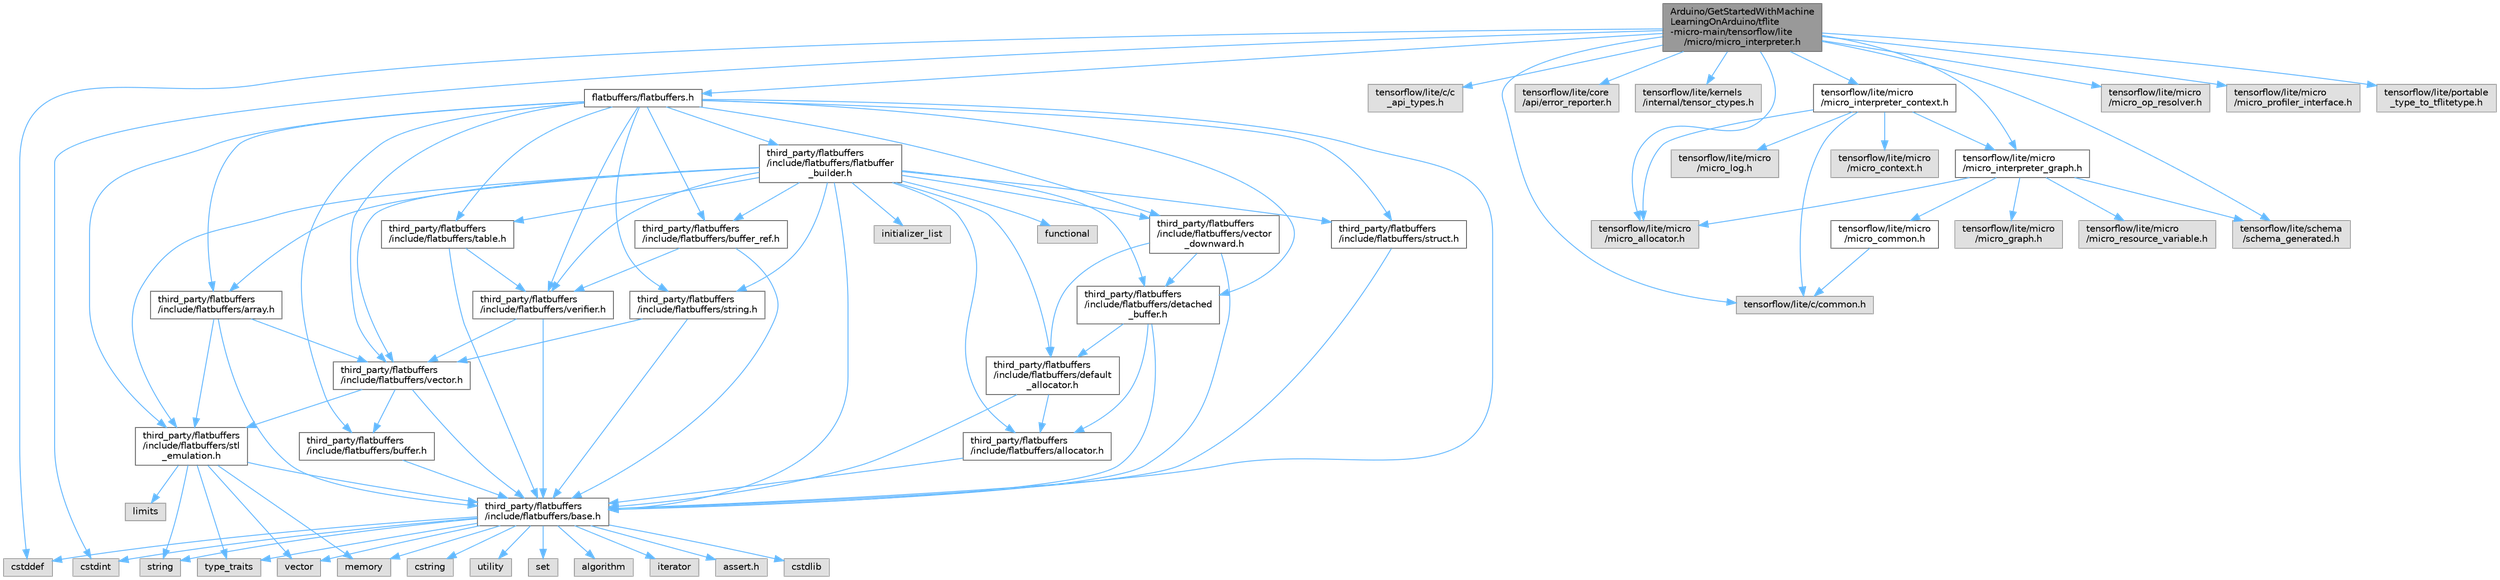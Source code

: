 digraph "Arduino/GetStartedWithMachineLearningOnArduino/tflite-micro-main/tensorflow/lite/micro/micro_interpreter.h"
{
 // LATEX_PDF_SIZE
  bgcolor="transparent";
  edge [fontname=Helvetica,fontsize=10,labelfontname=Helvetica,labelfontsize=10];
  node [fontname=Helvetica,fontsize=10,shape=box,height=0.2,width=0.4];
  Node1 [id="Node000001",label="Arduino/GetStartedWithMachine\lLearningOnArduino/tflite\l-micro-main/tensorflow/lite\l/micro/micro_interpreter.h",height=0.2,width=0.4,color="gray40", fillcolor="grey60", style="filled", fontcolor="black",tooltip=" "];
  Node1 -> Node2 [id="edge98_Node000001_Node000002",color="steelblue1",style="solid",tooltip=" "];
  Node2 [id="Node000002",label="cstddef",height=0.2,width=0.4,color="grey60", fillcolor="#E0E0E0", style="filled",tooltip=" "];
  Node1 -> Node3 [id="edge99_Node000001_Node000003",color="steelblue1",style="solid",tooltip=" "];
  Node3 [id="Node000003",label="cstdint",height=0.2,width=0.4,color="grey60", fillcolor="#E0E0E0", style="filled",tooltip=" "];
  Node1 -> Node4 [id="edge100_Node000001_Node000004",color="steelblue1",style="solid",tooltip=" "];
  Node4 [id="Node000004",label="flatbuffers/flatbuffers.h",height=0.2,width=0.4,color="grey40", fillcolor="white", style="filled",URL="$flatbuffers_8h.html",tooltip=" "];
  Node4 -> Node5 [id="edge101_Node000004_Node000005",color="steelblue1",style="solid",tooltip=" "];
  Node5 [id="Node000005",label="third_party/flatbuffers\l/include/flatbuffers/array.h",height=0.2,width=0.4,color="grey40", fillcolor="white", style="filled",URL="$tflite-micro-arduino-examples-main_2src_2third__party_2flatbuffers_2include_2flatbuffers_2array_8h.html",tooltip=" "];
  Node5 -> Node6 [id="edge102_Node000005_Node000006",color="steelblue1",style="solid",tooltip=" "];
  Node6 [id="Node000006",label="third_party/flatbuffers\l/include/flatbuffers/base.h",height=0.2,width=0.4,color="grey40", fillcolor="white", style="filled",URL="$base_8h.html",tooltip=" "];
  Node6 -> Node7 [id="edge103_Node000006_Node000007",color="steelblue1",style="solid",tooltip=" "];
  Node7 [id="Node000007",label="assert.h",height=0.2,width=0.4,color="grey60", fillcolor="#E0E0E0", style="filled",tooltip=" "];
  Node6 -> Node3 [id="edge104_Node000006_Node000003",color="steelblue1",style="solid",tooltip=" "];
  Node6 -> Node2 [id="edge105_Node000006_Node000002",color="steelblue1",style="solid",tooltip=" "];
  Node6 -> Node8 [id="edge106_Node000006_Node000008",color="steelblue1",style="solid",tooltip=" "];
  Node8 [id="Node000008",label="cstdlib",height=0.2,width=0.4,color="grey60", fillcolor="#E0E0E0", style="filled",tooltip=" "];
  Node6 -> Node9 [id="edge107_Node000006_Node000009",color="steelblue1",style="solid",tooltip=" "];
  Node9 [id="Node000009",label="cstring",height=0.2,width=0.4,color="grey60", fillcolor="#E0E0E0", style="filled",tooltip=" "];
  Node6 -> Node10 [id="edge108_Node000006_Node000010",color="steelblue1",style="solid",tooltip=" "];
  Node10 [id="Node000010",label="utility",height=0.2,width=0.4,color="grey60", fillcolor="#E0E0E0", style="filled",tooltip=" "];
  Node6 -> Node11 [id="edge109_Node000006_Node000011",color="steelblue1",style="solid",tooltip=" "];
  Node11 [id="Node000011",label="string",height=0.2,width=0.4,color="grey60", fillcolor="#E0E0E0", style="filled",tooltip=" "];
  Node6 -> Node12 [id="edge110_Node000006_Node000012",color="steelblue1",style="solid",tooltip=" "];
  Node12 [id="Node000012",label="type_traits",height=0.2,width=0.4,color="grey60", fillcolor="#E0E0E0", style="filled",tooltip=" "];
  Node6 -> Node13 [id="edge111_Node000006_Node000013",color="steelblue1",style="solid",tooltip=" "];
  Node13 [id="Node000013",label="vector",height=0.2,width=0.4,color="grey60", fillcolor="#E0E0E0", style="filled",tooltip=" "];
  Node6 -> Node14 [id="edge112_Node000006_Node000014",color="steelblue1",style="solid",tooltip=" "];
  Node14 [id="Node000014",label="set",height=0.2,width=0.4,color="grey60", fillcolor="#E0E0E0", style="filled",tooltip=" "];
  Node6 -> Node15 [id="edge113_Node000006_Node000015",color="steelblue1",style="solid",tooltip=" "];
  Node15 [id="Node000015",label="algorithm",height=0.2,width=0.4,color="grey60", fillcolor="#E0E0E0", style="filled",tooltip=" "];
  Node6 -> Node16 [id="edge114_Node000006_Node000016",color="steelblue1",style="solid",tooltip=" "];
  Node16 [id="Node000016",label="iterator",height=0.2,width=0.4,color="grey60", fillcolor="#E0E0E0", style="filled",tooltip=" "];
  Node6 -> Node17 [id="edge115_Node000006_Node000017",color="steelblue1",style="solid",tooltip=" "];
  Node17 [id="Node000017",label="memory",height=0.2,width=0.4,color="grey60", fillcolor="#E0E0E0", style="filled",tooltip=" "];
  Node5 -> Node18 [id="edge116_Node000005_Node000018",color="steelblue1",style="solid",tooltip=" "];
  Node18 [id="Node000018",label="third_party/flatbuffers\l/include/flatbuffers/stl\l_emulation.h",height=0.2,width=0.4,color="grey40", fillcolor="white", style="filled",URL="$stl__emulation_8h.html",tooltip=" "];
  Node18 -> Node6 [id="edge117_Node000018_Node000006",color="steelblue1",style="solid",tooltip=" "];
  Node18 -> Node11 [id="edge118_Node000018_Node000011",color="steelblue1",style="solid",tooltip=" "];
  Node18 -> Node12 [id="edge119_Node000018_Node000012",color="steelblue1",style="solid",tooltip=" "];
  Node18 -> Node13 [id="edge120_Node000018_Node000013",color="steelblue1",style="solid",tooltip=" "];
  Node18 -> Node17 [id="edge121_Node000018_Node000017",color="steelblue1",style="solid",tooltip=" "];
  Node18 -> Node19 [id="edge122_Node000018_Node000019",color="steelblue1",style="solid",tooltip=" "];
  Node19 [id="Node000019",label="limits",height=0.2,width=0.4,color="grey60", fillcolor="#E0E0E0", style="filled",tooltip=" "];
  Node5 -> Node20 [id="edge123_Node000005_Node000020",color="steelblue1",style="solid",tooltip=" "];
  Node20 [id="Node000020",label="third_party/flatbuffers\l/include/flatbuffers/vector.h",height=0.2,width=0.4,color="grey40", fillcolor="white", style="filled",URL="$vector_8h.html",tooltip=" "];
  Node20 -> Node6 [id="edge124_Node000020_Node000006",color="steelblue1",style="solid",tooltip=" "];
  Node20 -> Node21 [id="edge125_Node000020_Node000021",color="steelblue1",style="solid",tooltip=" "];
  Node21 [id="Node000021",label="third_party/flatbuffers\l/include/flatbuffers/buffer.h",height=0.2,width=0.4,color="grey40", fillcolor="white", style="filled",URL="$buffer_8h.html",tooltip=" "];
  Node21 -> Node6 [id="edge126_Node000021_Node000006",color="steelblue1",style="solid",tooltip=" "];
  Node20 -> Node18 [id="edge127_Node000020_Node000018",color="steelblue1",style="solid",tooltip=" "];
  Node4 -> Node6 [id="edge128_Node000004_Node000006",color="steelblue1",style="solid",tooltip=" "];
  Node4 -> Node21 [id="edge129_Node000004_Node000021",color="steelblue1",style="solid",tooltip=" "];
  Node4 -> Node22 [id="edge130_Node000004_Node000022",color="steelblue1",style="solid",tooltip=" "];
  Node22 [id="Node000022",label="third_party/flatbuffers\l/include/flatbuffers/buffer_ref.h",height=0.2,width=0.4,color="grey40", fillcolor="white", style="filled",URL="$buffer__ref_8h.html",tooltip=" "];
  Node22 -> Node6 [id="edge131_Node000022_Node000006",color="steelblue1",style="solid",tooltip=" "];
  Node22 -> Node23 [id="edge132_Node000022_Node000023",color="steelblue1",style="solid",tooltip=" "];
  Node23 [id="Node000023",label="third_party/flatbuffers\l/include/flatbuffers/verifier.h",height=0.2,width=0.4,color="grey40", fillcolor="white", style="filled",URL="$verifier_8h.html",tooltip=" "];
  Node23 -> Node6 [id="edge133_Node000023_Node000006",color="steelblue1",style="solid",tooltip=" "];
  Node23 -> Node20 [id="edge134_Node000023_Node000020",color="steelblue1",style="solid",tooltip=" "];
  Node4 -> Node24 [id="edge135_Node000004_Node000024",color="steelblue1",style="solid",tooltip=" "];
  Node24 [id="Node000024",label="third_party/flatbuffers\l/include/flatbuffers/detached\l_buffer.h",height=0.2,width=0.4,color="grey40", fillcolor="white", style="filled",URL="$detached__buffer_8h.html",tooltip=" "];
  Node24 -> Node25 [id="edge136_Node000024_Node000025",color="steelblue1",style="solid",tooltip=" "];
  Node25 [id="Node000025",label="third_party/flatbuffers\l/include/flatbuffers/allocator.h",height=0.2,width=0.4,color="grey40", fillcolor="white", style="filled",URL="$allocator_8h.html",tooltip=" "];
  Node25 -> Node6 [id="edge137_Node000025_Node000006",color="steelblue1",style="solid",tooltip=" "];
  Node24 -> Node6 [id="edge138_Node000024_Node000006",color="steelblue1",style="solid",tooltip=" "];
  Node24 -> Node26 [id="edge139_Node000024_Node000026",color="steelblue1",style="solid",tooltip=" "];
  Node26 [id="Node000026",label="third_party/flatbuffers\l/include/flatbuffers/default\l_allocator.h",height=0.2,width=0.4,color="grey40", fillcolor="white", style="filled",URL="$default__allocator_8h.html",tooltip=" "];
  Node26 -> Node25 [id="edge140_Node000026_Node000025",color="steelblue1",style="solid",tooltip=" "];
  Node26 -> Node6 [id="edge141_Node000026_Node000006",color="steelblue1",style="solid",tooltip=" "];
  Node4 -> Node27 [id="edge142_Node000004_Node000027",color="steelblue1",style="solid",tooltip=" "];
  Node27 [id="Node000027",label="third_party/flatbuffers\l/include/flatbuffers/flatbuffer\l_builder.h",height=0.2,width=0.4,color="grey40", fillcolor="white", style="filled",URL="$flatbuffer__builder_8h.html",tooltip=" "];
  Node27 -> Node28 [id="edge143_Node000027_Node000028",color="steelblue1",style="solid",tooltip=" "];
  Node28 [id="Node000028",label="functional",height=0.2,width=0.4,color="grey60", fillcolor="#E0E0E0", style="filled",tooltip=" "];
  Node27 -> Node29 [id="edge144_Node000027_Node000029",color="steelblue1",style="solid",tooltip=" "];
  Node29 [id="Node000029",label="initializer_list",height=0.2,width=0.4,color="grey60", fillcolor="#E0E0E0", style="filled",tooltip=" "];
  Node27 -> Node25 [id="edge145_Node000027_Node000025",color="steelblue1",style="solid",tooltip=" "];
  Node27 -> Node5 [id="edge146_Node000027_Node000005",color="steelblue1",style="solid",tooltip=" "];
  Node27 -> Node6 [id="edge147_Node000027_Node000006",color="steelblue1",style="solid",tooltip=" "];
  Node27 -> Node22 [id="edge148_Node000027_Node000022",color="steelblue1",style="solid",tooltip=" "];
  Node27 -> Node26 [id="edge149_Node000027_Node000026",color="steelblue1",style="solid",tooltip=" "];
  Node27 -> Node24 [id="edge150_Node000027_Node000024",color="steelblue1",style="solid",tooltip=" "];
  Node27 -> Node18 [id="edge151_Node000027_Node000018",color="steelblue1",style="solid",tooltip=" "];
  Node27 -> Node30 [id="edge152_Node000027_Node000030",color="steelblue1",style="solid",tooltip=" "];
  Node30 [id="Node000030",label="third_party/flatbuffers\l/include/flatbuffers/string.h",height=0.2,width=0.4,color="grey40", fillcolor="white", style="filled",URL="$string_8h.html",tooltip=" "];
  Node30 -> Node6 [id="edge153_Node000030_Node000006",color="steelblue1",style="solid",tooltip=" "];
  Node30 -> Node20 [id="edge154_Node000030_Node000020",color="steelblue1",style="solid",tooltip=" "];
  Node27 -> Node31 [id="edge155_Node000027_Node000031",color="steelblue1",style="solid",tooltip=" "];
  Node31 [id="Node000031",label="third_party/flatbuffers\l/include/flatbuffers/struct.h",height=0.2,width=0.4,color="grey40", fillcolor="white", style="filled",URL="$struct_8h.html",tooltip=" "];
  Node31 -> Node6 [id="edge156_Node000031_Node000006",color="steelblue1",style="solid",tooltip=" "];
  Node27 -> Node32 [id="edge157_Node000027_Node000032",color="steelblue1",style="solid",tooltip=" "];
  Node32 [id="Node000032",label="third_party/flatbuffers\l/include/flatbuffers/table.h",height=0.2,width=0.4,color="grey40", fillcolor="white", style="filled",URL="$table_8h.html",tooltip=" "];
  Node32 -> Node6 [id="edge158_Node000032_Node000006",color="steelblue1",style="solid",tooltip=" "];
  Node32 -> Node23 [id="edge159_Node000032_Node000023",color="steelblue1",style="solid",tooltip=" "];
  Node27 -> Node20 [id="edge160_Node000027_Node000020",color="steelblue1",style="solid",tooltip=" "];
  Node27 -> Node33 [id="edge161_Node000027_Node000033",color="steelblue1",style="solid",tooltip=" "];
  Node33 [id="Node000033",label="third_party/flatbuffers\l/include/flatbuffers/vector\l_downward.h",height=0.2,width=0.4,color="grey40", fillcolor="white", style="filled",URL="$vector__downward_8h.html",tooltip=" "];
  Node33 -> Node6 [id="edge162_Node000033_Node000006",color="steelblue1",style="solid",tooltip=" "];
  Node33 -> Node26 [id="edge163_Node000033_Node000026",color="steelblue1",style="solid",tooltip=" "];
  Node33 -> Node24 [id="edge164_Node000033_Node000024",color="steelblue1",style="solid",tooltip=" "];
  Node27 -> Node23 [id="edge165_Node000027_Node000023",color="steelblue1",style="solid",tooltip=" "];
  Node4 -> Node18 [id="edge166_Node000004_Node000018",color="steelblue1",style="solid",tooltip=" "];
  Node4 -> Node30 [id="edge167_Node000004_Node000030",color="steelblue1",style="solid",tooltip=" "];
  Node4 -> Node31 [id="edge168_Node000004_Node000031",color="steelblue1",style="solid",tooltip=" "];
  Node4 -> Node32 [id="edge169_Node000004_Node000032",color="steelblue1",style="solid",tooltip=" "];
  Node4 -> Node20 [id="edge170_Node000004_Node000020",color="steelblue1",style="solid",tooltip=" "];
  Node4 -> Node33 [id="edge171_Node000004_Node000033",color="steelblue1",style="solid",tooltip=" "];
  Node4 -> Node23 [id="edge172_Node000004_Node000023",color="steelblue1",style="solid",tooltip=" "];
  Node1 -> Node34 [id="edge173_Node000001_Node000034",color="steelblue1",style="solid",tooltip=" "];
  Node34 [id="Node000034",label="tensorflow/lite/c/c\l_api_types.h",height=0.2,width=0.4,color="grey60", fillcolor="#E0E0E0", style="filled",tooltip=" "];
  Node1 -> Node35 [id="edge174_Node000001_Node000035",color="steelblue1",style="solid",tooltip=" "];
  Node35 [id="Node000035",label="tensorflow/lite/c/common.h",height=0.2,width=0.4,color="grey60", fillcolor="#E0E0E0", style="filled",tooltip=" "];
  Node1 -> Node36 [id="edge175_Node000001_Node000036",color="steelblue1",style="solid",tooltip=" "];
  Node36 [id="Node000036",label="tensorflow/lite/core\l/api/error_reporter.h",height=0.2,width=0.4,color="grey60", fillcolor="#E0E0E0", style="filled",tooltip=" "];
  Node1 -> Node37 [id="edge176_Node000001_Node000037",color="steelblue1",style="solid",tooltip=" "];
  Node37 [id="Node000037",label="tensorflow/lite/kernels\l/internal/tensor_ctypes.h",height=0.2,width=0.4,color="grey60", fillcolor="#E0E0E0", style="filled",tooltip=" "];
  Node1 -> Node38 [id="edge177_Node000001_Node000038",color="steelblue1",style="solid",tooltip=" "];
  Node38 [id="Node000038",label="tensorflow/lite/micro\l/micro_allocator.h",height=0.2,width=0.4,color="grey60", fillcolor="#E0E0E0", style="filled",tooltip=" "];
  Node1 -> Node39 [id="edge178_Node000001_Node000039",color="steelblue1",style="solid",tooltip=" "];
  Node39 [id="Node000039",label="tensorflow/lite/micro\l/micro_interpreter_context.h",height=0.2,width=0.4,color="grey40", fillcolor="white", style="filled",URL="$micro__interpreter__context_8h.html",tooltip=" "];
  Node39 -> Node35 [id="edge179_Node000039_Node000035",color="steelblue1",style="solid",tooltip=" "];
  Node39 -> Node38 [id="edge180_Node000039_Node000038",color="steelblue1",style="solid",tooltip=" "];
  Node39 -> Node40 [id="edge181_Node000039_Node000040",color="steelblue1",style="solid",tooltip=" "];
  Node40 [id="Node000040",label="tensorflow/lite/micro\l/micro_context.h",height=0.2,width=0.4,color="grey60", fillcolor="#E0E0E0", style="filled",tooltip=" "];
  Node39 -> Node41 [id="edge182_Node000039_Node000041",color="steelblue1",style="solid",tooltip=" "];
  Node41 [id="Node000041",label="tensorflow/lite/micro\l/micro_interpreter_graph.h",height=0.2,width=0.4,color="grey40", fillcolor="white", style="filled",URL="$micro__interpreter__graph_8h.html",tooltip=" "];
  Node41 -> Node38 [id="edge183_Node000041_Node000038",color="steelblue1",style="solid",tooltip=" "];
  Node41 -> Node42 [id="edge184_Node000041_Node000042",color="steelblue1",style="solid",tooltip=" "];
  Node42 [id="Node000042",label="tensorflow/lite/micro\l/micro_common.h",height=0.2,width=0.4,color="grey40", fillcolor="white", style="filled",URL="$micro__common_8h.html",tooltip=" "];
  Node42 -> Node35 [id="edge185_Node000042_Node000035",color="steelblue1",style="solid",tooltip=" "];
  Node41 -> Node43 [id="edge186_Node000041_Node000043",color="steelblue1",style="solid",tooltip=" "];
  Node43 [id="Node000043",label="tensorflow/lite/micro\l/micro_graph.h",height=0.2,width=0.4,color="grey60", fillcolor="#E0E0E0", style="filled",tooltip=" "];
  Node41 -> Node44 [id="edge187_Node000041_Node000044",color="steelblue1",style="solid",tooltip=" "];
  Node44 [id="Node000044",label="tensorflow/lite/micro\l/micro_resource_variable.h",height=0.2,width=0.4,color="grey60", fillcolor="#E0E0E0", style="filled",tooltip=" "];
  Node41 -> Node45 [id="edge188_Node000041_Node000045",color="steelblue1",style="solid",tooltip=" "];
  Node45 [id="Node000045",label="tensorflow/lite/schema\l/schema_generated.h",height=0.2,width=0.4,color="grey60", fillcolor="#E0E0E0", style="filled",tooltip=" "];
  Node39 -> Node46 [id="edge189_Node000039_Node000046",color="steelblue1",style="solid",tooltip=" "];
  Node46 [id="Node000046",label="tensorflow/lite/micro\l/micro_log.h",height=0.2,width=0.4,color="grey60", fillcolor="#E0E0E0", style="filled",tooltip=" "];
  Node1 -> Node41 [id="edge190_Node000001_Node000041",color="steelblue1",style="solid",tooltip=" "];
  Node1 -> Node47 [id="edge191_Node000001_Node000047",color="steelblue1",style="solid",tooltip=" "];
  Node47 [id="Node000047",label="tensorflow/lite/micro\l/micro_op_resolver.h",height=0.2,width=0.4,color="grey60", fillcolor="#E0E0E0", style="filled",tooltip=" "];
  Node1 -> Node48 [id="edge192_Node000001_Node000048",color="steelblue1",style="solid",tooltip=" "];
  Node48 [id="Node000048",label="tensorflow/lite/micro\l/micro_profiler_interface.h",height=0.2,width=0.4,color="grey60", fillcolor="#E0E0E0", style="filled",tooltip=" "];
  Node1 -> Node49 [id="edge193_Node000001_Node000049",color="steelblue1",style="solid",tooltip=" "];
  Node49 [id="Node000049",label="tensorflow/lite/portable\l_type_to_tflitetype.h",height=0.2,width=0.4,color="grey60", fillcolor="#E0E0E0", style="filled",tooltip=" "];
  Node1 -> Node45 [id="edge194_Node000001_Node000045",color="steelblue1",style="solid",tooltip=" "];
}
